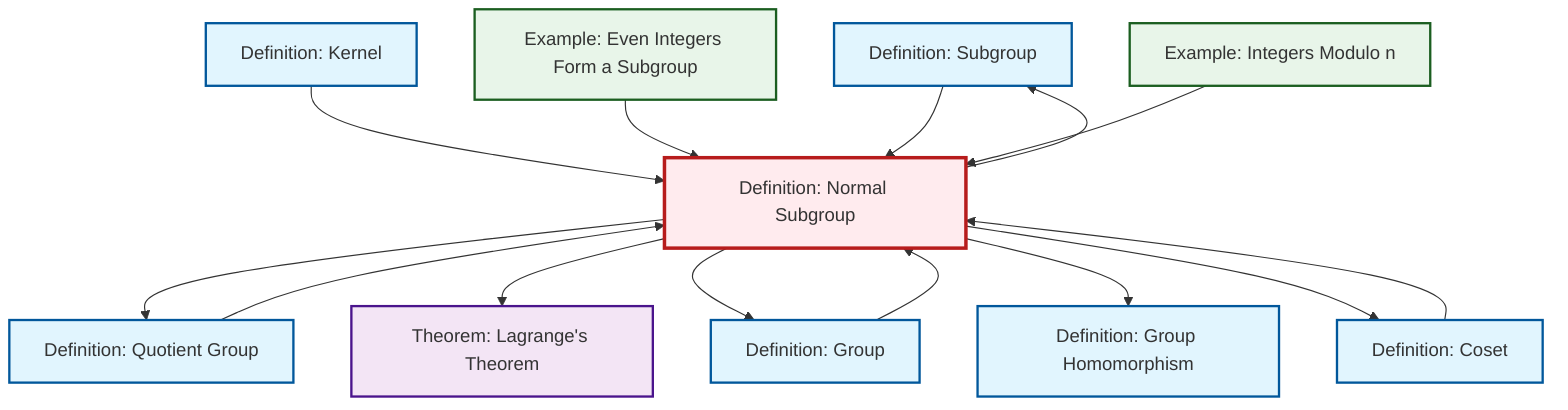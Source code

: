 graph TD
    classDef definition fill:#e1f5fe,stroke:#01579b,stroke-width:2px
    classDef theorem fill:#f3e5f5,stroke:#4a148c,stroke-width:2px
    classDef axiom fill:#fff3e0,stroke:#e65100,stroke-width:2px
    classDef example fill:#e8f5e9,stroke:#1b5e20,stroke-width:2px
    classDef current fill:#ffebee,stroke:#b71c1c,stroke-width:3px
    thm-lagrange["Theorem: Lagrange's Theorem"]:::theorem
    def-subgroup["Definition: Subgroup"]:::definition
    def-homomorphism["Definition: Group Homomorphism"]:::definition
    def-group["Definition: Group"]:::definition
    def-coset["Definition: Coset"]:::definition
    ex-quotient-integers-mod-n["Example: Integers Modulo n"]:::example
    def-normal-subgroup["Definition: Normal Subgroup"]:::definition
    def-quotient-group["Definition: Quotient Group"]:::definition
    def-kernel["Definition: Kernel"]:::definition
    ex-even-integers-subgroup["Example: Even Integers Form a Subgroup"]:::example
    def-quotient-group --> def-normal-subgroup
    def-normal-subgroup --> def-quotient-group
    def-kernel --> def-normal-subgroup
    ex-even-integers-subgroup --> def-normal-subgroup
    def-normal-subgroup --> thm-lagrange
    def-group --> def-normal-subgroup
    def-normal-subgroup --> def-group
    def-subgroup --> def-normal-subgroup
    def-normal-subgroup --> def-homomorphism
    def-normal-subgroup --> def-coset
    ex-quotient-integers-mod-n --> def-normal-subgroup
    def-normal-subgroup --> def-subgroup
    def-coset --> def-normal-subgroup
    class def-normal-subgroup current